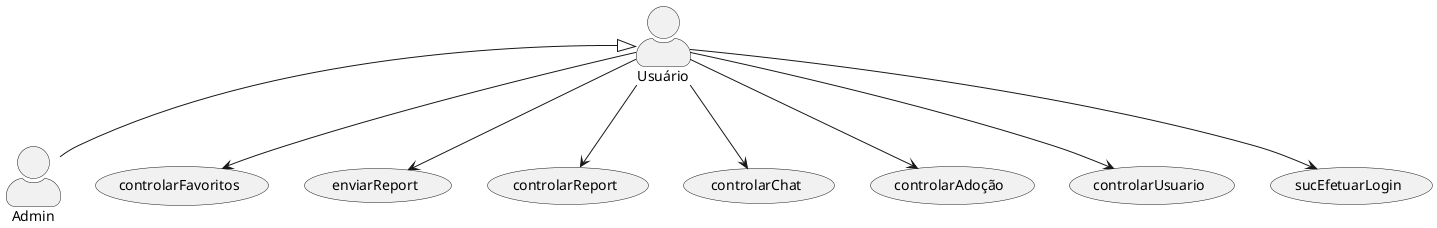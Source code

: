 
@startuml GetPet
skinparam actorStyle awesome
:Admin: as admin
:Usuário: as user

(controlarFavoritos)
(enviarReport)
(controlarReport)
(controlarChat)
(controlarAdoção)
(controlarUsuario)
(sucEfetuarLogin)

user <|-- admin
user --> controlarFavoritos
user --> enviarReport
user --> controlarReport
user --> controlarChat
user --> controlarAdoção
user --> controlarUsuario
user --> sucEfetuarLogin

@enduml


